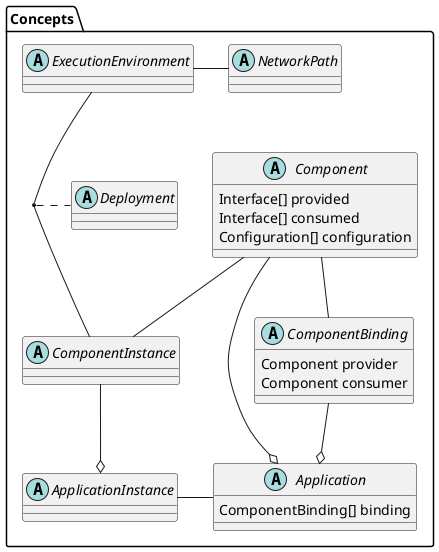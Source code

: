 @startuml
namespace Concepts {
    abstract class Application
    Application : ComponentBinding[] binding

    abstract class Component
    "Component" : Interface[] provided
    "Component" : Interface[] consumed
    "Component" : Configuration[] configuration

    abstract class ComponentBinding
    ComponentBinding : Component provider
    ComponentBinding : Component consumer

    abstract class ComponentInstance

    abstract class ApplicationInstance

    abstract class ExecutionEnvironment

    abstract class NetworkPath

    abstract class Deployment

    "Component" -- ComponentBinding
    "Component" --o Application
    ComponentBinding --o Application

    ComponentInstance --o ApplicationInstance
    Application -left- ApplicationInstance
    "Component" -- ComponentInstance

    ExecutionEnvironment -right- NetworkPath

    ExecutionEnvironment -- ComponentInstance
    (ComponentInstance,ExecutionEnvironment) .. Deployment
}
@enduml

